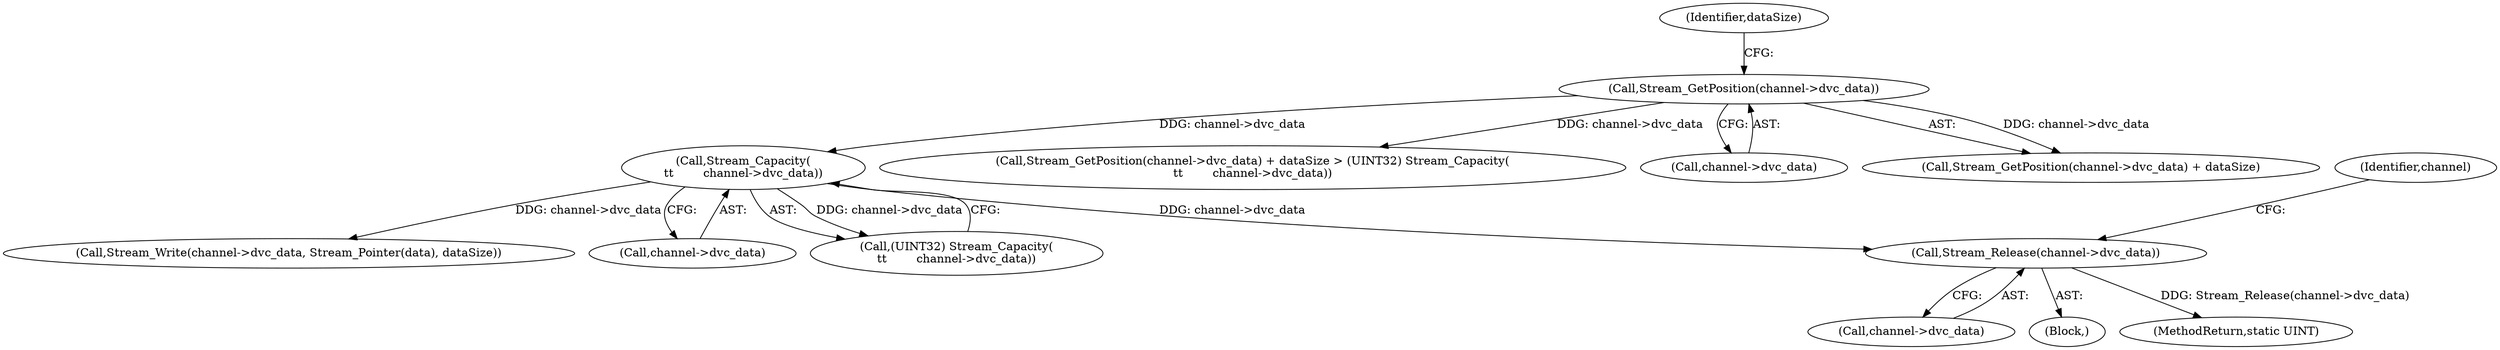digraph "1_FreeRDP_baee520e3dd9be6511c45a14c5f5e77784de1471_6@pointer" {
"1000164" [label="(Call,Stream_Release(channel->dvc_data))"];
"1000153" [label="(Call,Stream_Capacity(\n\t\t        channel->dvc_data))"];
"1000146" [label="(Call,Stream_GetPosition(channel->dvc_data))"];
"1000165" [label="(Call,channel->dvc_data)"];
"1000144" [label="(Call,Stream_GetPosition(channel->dvc_data) + dataSize > (UINT32) Stream_Capacity(\n\t\t        channel->dvc_data))"];
"1000146" [label="(Call,Stream_GetPosition(channel->dvc_data))"];
"1000150" [label="(Identifier,dataSize)"];
"1000164" [label="(Call,Stream_Release(channel->dvc_data))"];
"1000157" [label="(Block,)"];
"1000147" [label="(Call,channel->dvc_data)"];
"1000230" [label="(MethodReturn,static UINT)"];
"1000175" [label="(Call,Stream_Write(channel->dvc_data, Stream_Pointer(data), dataSize))"];
"1000153" [label="(Call,Stream_Capacity(\n\t\t        channel->dvc_data))"];
"1000170" [label="(Identifier,channel)"];
"1000154" [label="(Call,channel->dvc_data)"];
"1000151" [label="(Call,(UINT32) Stream_Capacity(\n\t\t        channel->dvc_data))"];
"1000145" [label="(Call,Stream_GetPosition(channel->dvc_data) + dataSize)"];
"1000164" -> "1000157"  [label="AST: "];
"1000164" -> "1000165"  [label="CFG: "];
"1000165" -> "1000164"  [label="AST: "];
"1000170" -> "1000164"  [label="CFG: "];
"1000164" -> "1000230"  [label="DDG: Stream_Release(channel->dvc_data)"];
"1000153" -> "1000164"  [label="DDG: channel->dvc_data"];
"1000153" -> "1000151"  [label="AST: "];
"1000153" -> "1000154"  [label="CFG: "];
"1000154" -> "1000153"  [label="AST: "];
"1000151" -> "1000153"  [label="CFG: "];
"1000153" -> "1000151"  [label="DDG: channel->dvc_data"];
"1000146" -> "1000153"  [label="DDG: channel->dvc_data"];
"1000153" -> "1000175"  [label="DDG: channel->dvc_data"];
"1000146" -> "1000145"  [label="AST: "];
"1000146" -> "1000147"  [label="CFG: "];
"1000147" -> "1000146"  [label="AST: "];
"1000150" -> "1000146"  [label="CFG: "];
"1000146" -> "1000144"  [label="DDG: channel->dvc_data"];
"1000146" -> "1000145"  [label="DDG: channel->dvc_data"];
}
